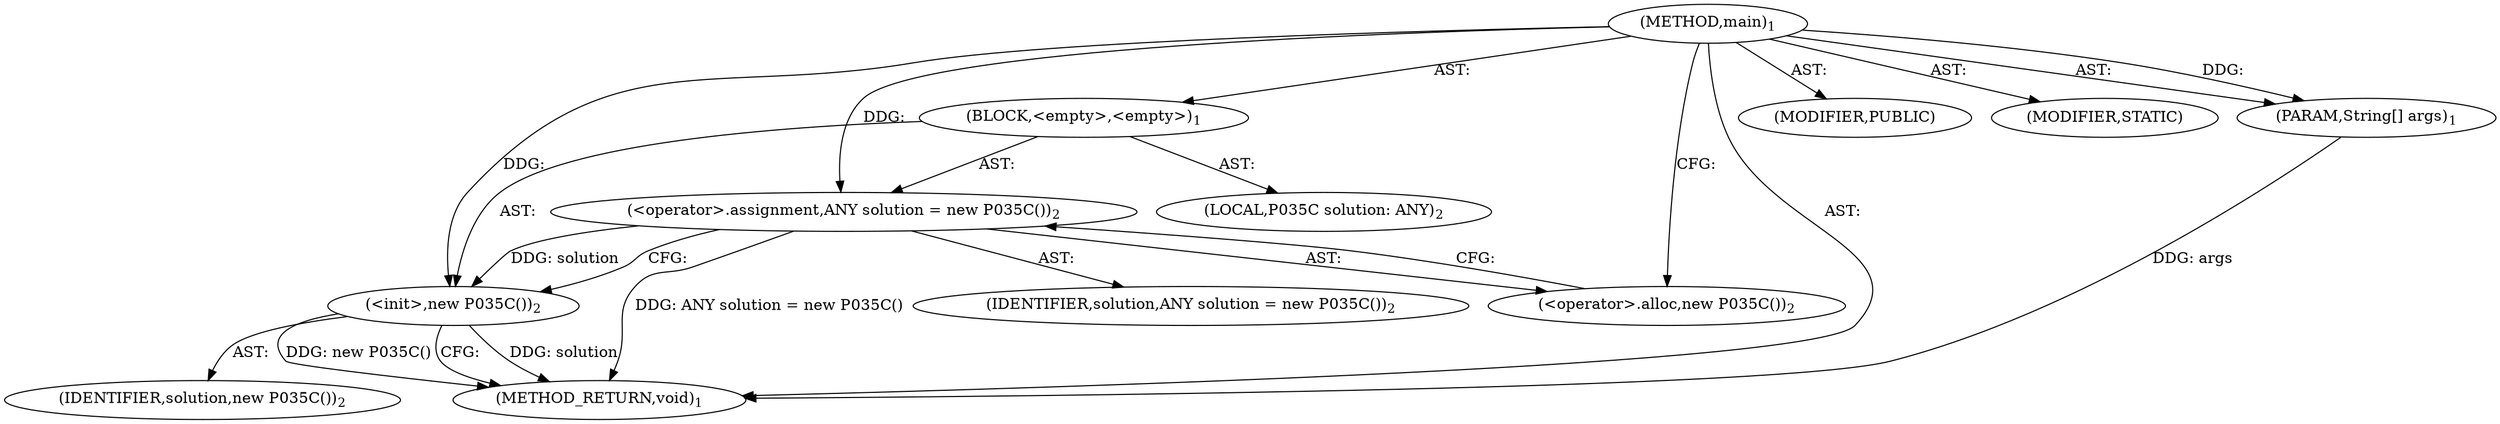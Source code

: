 digraph "main" {  
"19" [label = <(METHOD,main)<SUB>1</SUB>> ]
"20" [label = <(PARAM,String[] args)<SUB>1</SUB>> ]
"21" [label = <(BLOCK,&lt;empty&gt;,&lt;empty&gt;)<SUB>1</SUB>> ]
"4" [label = <(LOCAL,P035C solution: ANY)<SUB>2</SUB>> ]
"22" [label = <(&lt;operator&gt;.assignment,ANY solution = new P035C())<SUB>2</SUB>> ]
"23" [label = <(IDENTIFIER,solution,ANY solution = new P035C())<SUB>2</SUB>> ]
"24" [label = <(&lt;operator&gt;.alloc,new P035C())<SUB>2</SUB>> ]
"25" [label = <(&lt;init&gt;,new P035C())<SUB>2</SUB>> ]
"3" [label = <(IDENTIFIER,solution,new P035C())<SUB>2</SUB>> ]
"26" [label = <(MODIFIER,PUBLIC)> ]
"27" [label = <(MODIFIER,STATIC)> ]
"28" [label = <(METHOD_RETURN,void)<SUB>1</SUB>> ]
  "19" -> "20"  [ label = "AST: "] 
  "19" -> "21"  [ label = "AST: "] 
  "19" -> "26"  [ label = "AST: "] 
  "19" -> "27"  [ label = "AST: "] 
  "19" -> "28"  [ label = "AST: "] 
  "21" -> "4"  [ label = "AST: "] 
  "21" -> "22"  [ label = "AST: "] 
  "21" -> "25"  [ label = "AST: "] 
  "22" -> "23"  [ label = "AST: "] 
  "22" -> "24"  [ label = "AST: "] 
  "25" -> "3"  [ label = "AST: "] 
  "22" -> "25"  [ label = "CFG: "] 
  "25" -> "28"  [ label = "CFG: "] 
  "24" -> "22"  [ label = "CFG: "] 
  "19" -> "24"  [ label = "CFG: "] 
  "20" -> "28"  [ label = "DDG: args"] 
  "22" -> "28"  [ label = "DDG: ANY solution = new P035C()"] 
  "25" -> "28"  [ label = "DDG: solution"] 
  "25" -> "28"  [ label = "DDG: new P035C()"] 
  "19" -> "20"  [ label = "DDG: "] 
  "19" -> "22"  [ label = "DDG: "] 
  "22" -> "25"  [ label = "DDG: solution"] 
  "19" -> "25"  [ label = "DDG: "] 
}
